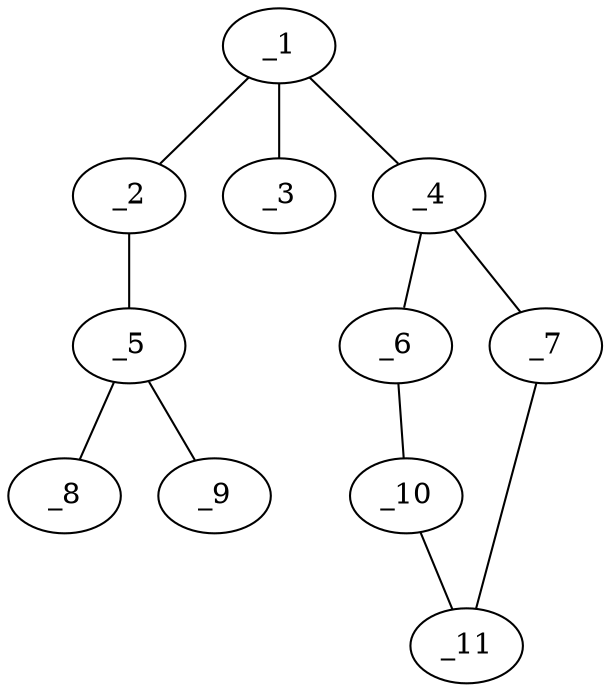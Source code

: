 graph molid13687 {
	_1	 [charge=0,
		chem=1,
		symbol="C  ",
		x="2.866",
		y="0.2694"];
	_2	 [charge=0,
		chem=4,
		symbol="N  ",
		x="3.7321",
		y="0.7694"];
	_1 -- _2	 [valence=1];
	_3	 [charge=0,
		chem=2,
		symbol="O  ",
		x=2,
		y="0.7694"];
	_1 -- _3	 [valence=2];
	_4	 [charge=0,
		chem=1,
		symbol="C  ",
		x="2.866",
		y="-0.7306"];
	_1 -- _4	 [valence=1];
	_5	 [charge=0,
		chem=1,
		symbol="C  ",
		x="3.7321",
		y="1.7694"];
	_2 -- _5	 [valence=1];
	_6	 [charge=0,
		chem=1,
		symbol="C  ",
		x="2.057",
		y="-1.3184"];
	_4 -- _6	 [valence=2];
	_7	 [charge=0,
		chem=2,
		symbol="O  ",
		x="3.675",
		y="-1.3184"];
	_4 -- _7	 [valence=1];
	_8	 [charge=0,
		chem=4,
		symbol="N  ",
		x="4.5981",
		y="2.2694"];
	_5 -- _8	 [valence=1];
	_9	 [charge=0,
		chem=2,
		symbol="O  ",
		x="2.866",
		y="2.2694"];
	_5 -- _9	 [valence=2];
	_10	 [charge=0,
		chem=1,
		symbol="C  ",
		x="2.366",
		y="-2.2694"];
	_6 -- _10	 [valence=1];
	_11	 [charge=0,
		chem=1,
		symbol="C  ",
		x="3.366",
		y="-2.2694"];
	_7 -- _11	 [valence=1];
	_10 -- _11	 [valence=2];
}
